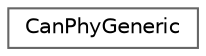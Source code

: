 digraph "Graphical Class Hierarchy"
{
 // LATEX_PDF_SIZE
  bgcolor="transparent";
  edge [fontname=Helvetica,fontsize=10,labelfontname=Helvetica,labelfontsize=10];
  node [fontname=Helvetica,fontsize=10,shape=box,height=0.2,width=0.4];
  rankdir="LR";
  Node0 [id="Node000000",label="CanPhyGeneric",height=0.2,width=0.4,color="grey40", fillcolor="white", style="filled",URL="$d1/d87/classCanPhyGeneric.html",tooltip=" "];
}

